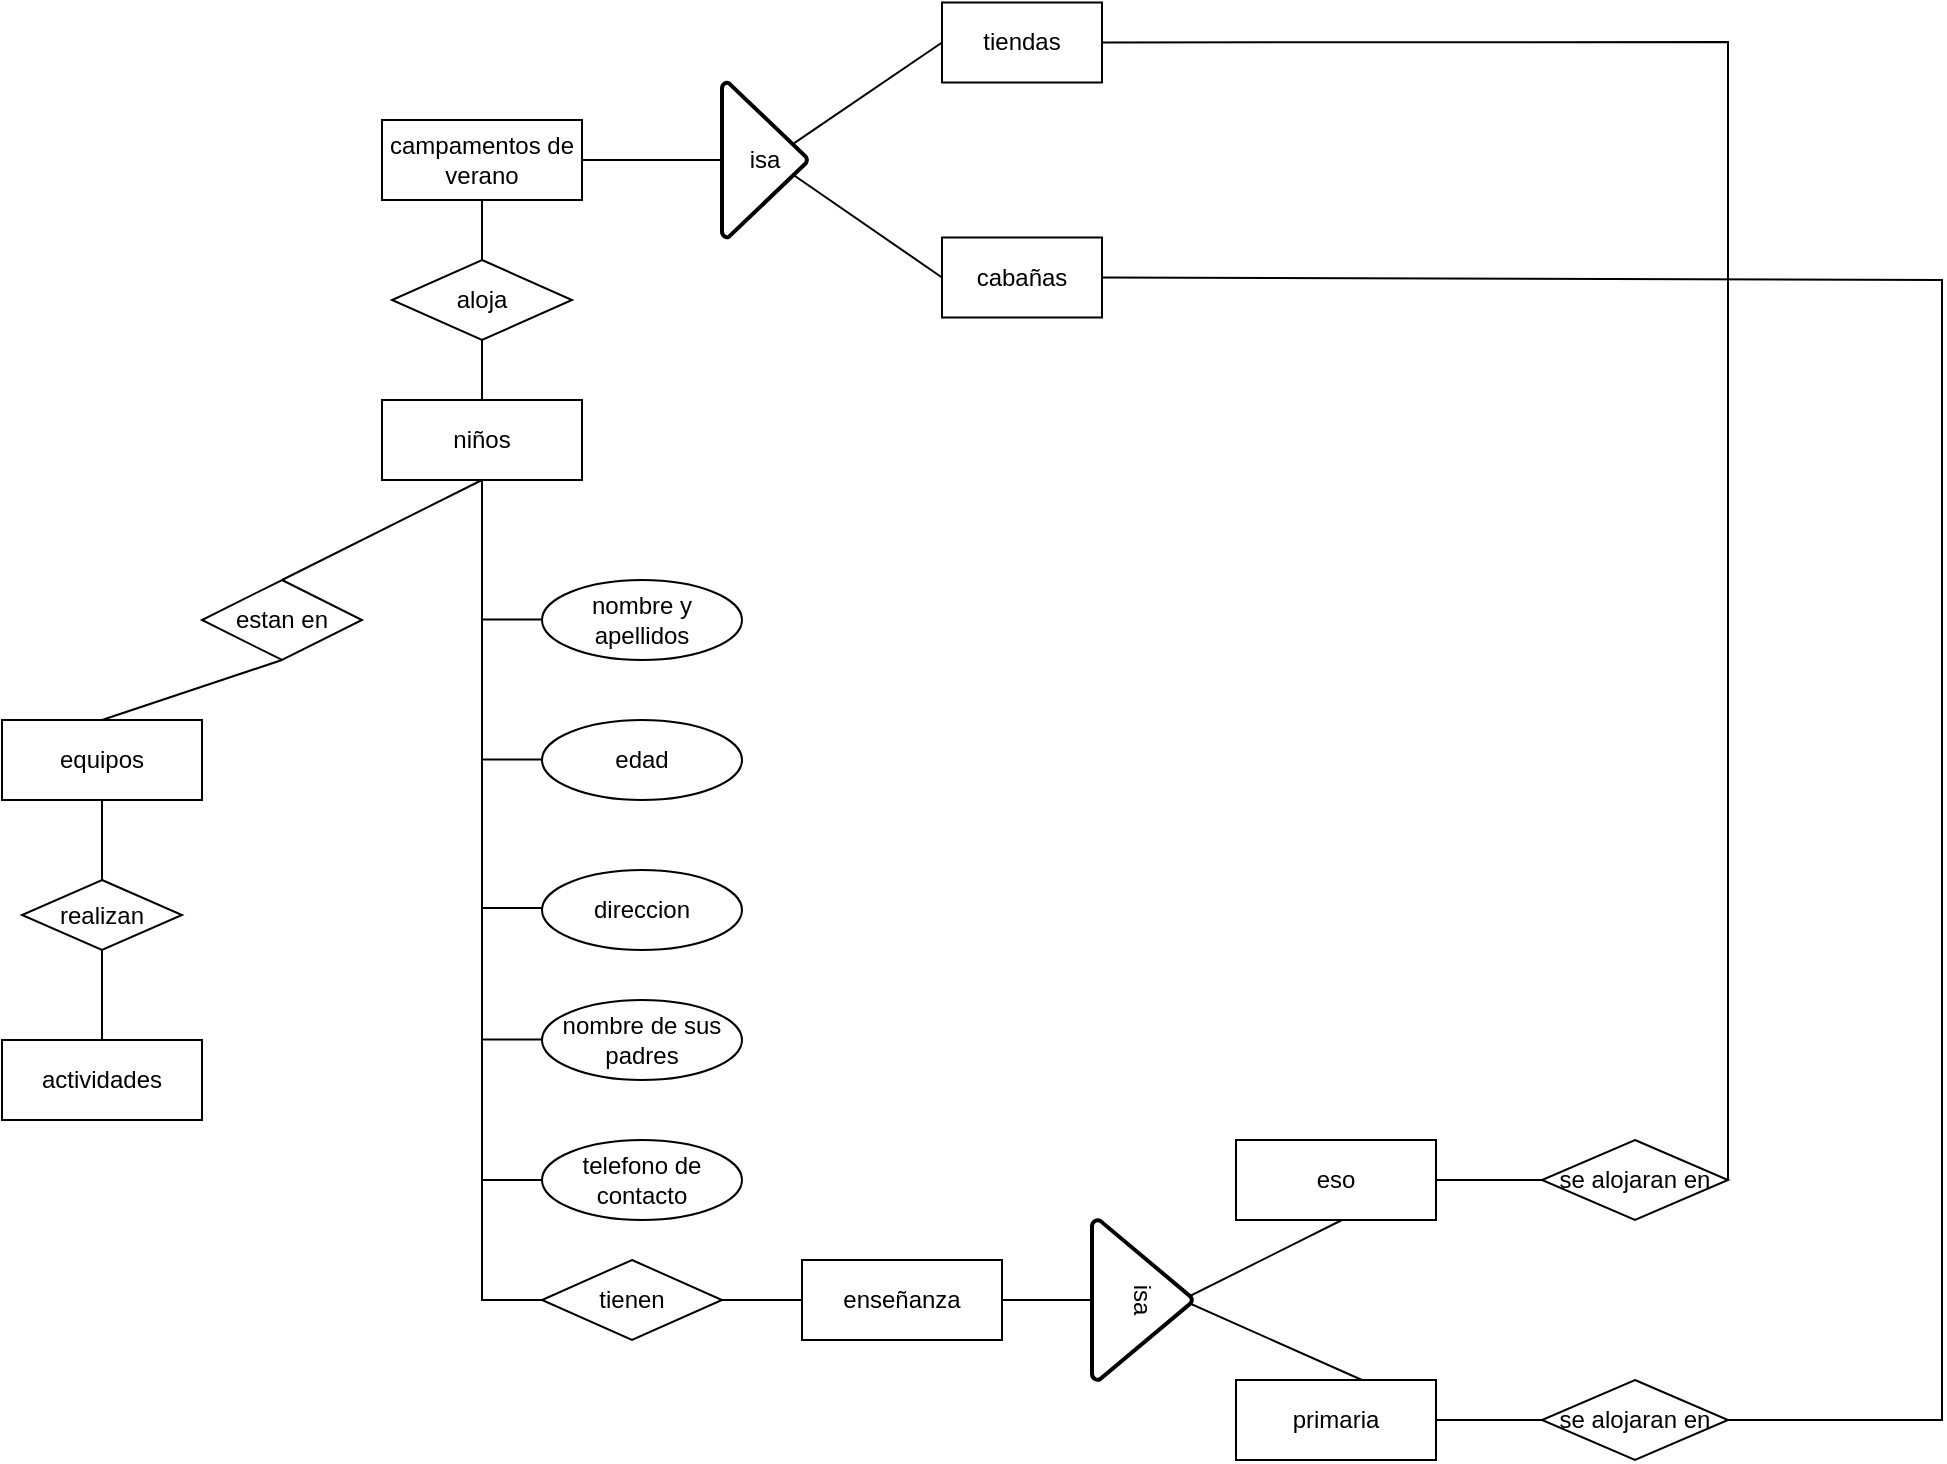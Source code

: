 <mxfile version="22.0.3" type="device">
  <diagram name="Página-1" id="S-wdcq74vXQjCi6a9etA">
    <mxGraphModel dx="791" dy="919" grid="1" gridSize="10" guides="1" tooltips="1" connect="1" arrows="1" fold="1" page="1" pageScale="1" pageWidth="827" pageHeight="1169" math="0" shadow="0">
      <root>
        <mxCell id="0" />
        <mxCell id="1" parent="0" />
        <mxCell id="uVGY0CKynNn2OSyf4m-9-3" value="campamentos de verano" style="whiteSpace=wrap;html=1;align=center;" vertex="1" parent="1">
          <mxGeometry x="300" y="190" width="100" height="40" as="geometry" />
        </mxCell>
        <mxCell id="uVGY0CKynNn2OSyf4m-9-4" value="niños" style="whiteSpace=wrap;html=1;align=center;" vertex="1" parent="1">
          <mxGeometry x="300" y="330" width="100" height="40" as="geometry" />
        </mxCell>
        <mxCell id="uVGY0CKynNn2OSyf4m-9-6" value="" style="endArrow=none;html=1;rounded=0;exitX=0.5;exitY=1;exitDx=0;exitDy=0;entryX=0.5;entryY=0;entryDx=0;entryDy=0;" edge="1" parent="1" source="uVGY0CKynNn2OSyf4m-9-3" target="uVGY0CKynNn2OSyf4m-9-4">
          <mxGeometry relative="1" as="geometry">
            <mxPoint x="290" y="430" as="sourcePoint" />
            <mxPoint x="450" y="430" as="targetPoint" />
          </mxGeometry>
        </mxCell>
        <mxCell id="uVGY0CKynNn2OSyf4m-9-5" value="aloja" style="shape=rhombus;perimeter=rhombusPerimeter;whiteSpace=wrap;html=1;align=center;" vertex="1" parent="1">
          <mxGeometry x="305" y="260" width="90" height="40" as="geometry" />
        </mxCell>
        <mxCell id="uVGY0CKynNn2OSyf4m-9-10" value="nombre y apellidos" style="ellipse;whiteSpace=wrap;html=1;align=center;" vertex="1" parent="1">
          <mxGeometry x="380" y="420" width="100" height="40" as="geometry" />
        </mxCell>
        <mxCell id="uVGY0CKynNn2OSyf4m-9-11" value="edad" style="ellipse;whiteSpace=wrap;html=1;align=center;" vertex="1" parent="1">
          <mxGeometry x="380" y="490" width="100" height="40" as="geometry" />
        </mxCell>
        <mxCell id="uVGY0CKynNn2OSyf4m-9-12" value="direccion" style="ellipse;whiteSpace=wrap;html=1;align=center;" vertex="1" parent="1">
          <mxGeometry x="380" y="565" width="100" height="40" as="geometry" />
        </mxCell>
        <mxCell id="uVGY0CKynNn2OSyf4m-9-13" value="nombre de sus padres" style="ellipse;whiteSpace=wrap;html=1;align=center;" vertex="1" parent="1">
          <mxGeometry x="380" y="630" width="100" height="40" as="geometry" />
        </mxCell>
        <mxCell id="uVGY0CKynNn2OSyf4m-9-14" value="telefono de contacto" style="ellipse;whiteSpace=wrap;html=1;align=center;" vertex="1" parent="1">
          <mxGeometry x="380" y="700" width="100" height="40" as="geometry" />
        </mxCell>
        <mxCell id="uVGY0CKynNn2OSyf4m-9-16" value="" style="endArrow=none;html=1;rounded=0;exitX=0.5;exitY=1;exitDx=0;exitDy=0;entryX=0;entryY=0.5;entryDx=0;entryDy=0;" edge="1" parent="1">
          <mxGeometry relative="1" as="geometry">
            <mxPoint x="350" y="370" as="sourcePoint" />
            <mxPoint x="380.0" y="780" as="targetPoint" />
            <Array as="points">
              <mxPoint x="350" y="780" />
            </Array>
          </mxGeometry>
        </mxCell>
        <mxCell id="uVGY0CKynNn2OSyf4m-9-18" value="" style="endArrow=none;html=1;rounded=0;entryX=0;entryY=0.5;entryDx=0;entryDy=0;" edge="1" parent="1" target="uVGY0CKynNn2OSyf4m-9-14">
          <mxGeometry relative="1" as="geometry">
            <mxPoint x="350" y="720" as="sourcePoint" />
            <mxPoint x="180" y="560" as="targetPoint" />
          </mxGeometry>
        </mxCell>
        <mxCell id="uVGY0CKynNn2OSyf4m-9-19" value="" style="endArrow=none;html=1;rounded=0;entryX=0;entryY=0.5;entryDx=0;entryDy=0;" edge="1" parent="1">
          <mxGeometry relative="1" as="geometry">
            <mxPoint x="350" y="649.76" as="sourcePoint" />
            <mxPoint x="380" y="649.76" as="targetPoint" />
          </mxGeometry>
        </mxCell>
        <mxCell id="uVGY0CKynNn2OSyf4m-9-23" value="" style="endArrow=none;html=1;rounded=0;entryX=0;entryY=0.5;entryDx=0;entryDy=0;" edge="1" parent="1">
          <mxGeometry relative="1" as="geometry">
            <mxPoint x="350" y="584" as="sourcePoint" />
            <mxPoint x="380" y="584" as="targetPoint" />
          </mxGeometry>
        </mxCell>
        <mxCell id="uVGY0CKynNn2OSyf4m-9-24" value="" style="endArrow=none;html=1;rounded=0;entryX=0;entryY=0.5;entryDx=0;entryDy=0;" edge="1" parent="1">
          <mxGeometry relative="1" as="geometry">
            <mxPoint x="350" y="509.76" as="sourcePoint" />
            <mxPoint x="380" y="509.76" as="targetPoint" />
          </mxGeometry>
        </mxCell>
        <mxCell id="uVGY0CKynNn2OSyf4m-9-25" value="" style="endArrow=none;html=1;rounded=0;entryX=0;entryY=0.5;entryDx=0;entryDy=0;" edge="1" parent="1">
          <mxGeometry relative="1" as="geometry">
            <mxPoint x="350" y="439.76" as="sourcePoint" />
            <mxPoint x="380" y="439.76" as="targetPoint" />
          </mxGeometry>
        </mxCell>
        <mxCell id="uVGY0CKynNn2OSyf4m-9-26" value="tienen" style="shape=rhombus;perimeter=rhombusPerimeter;whiteSpace=wrap;html=1;align=center;" vertex="1" parent="1">
          <mxGeometry x="380" y="760" width="90" height="40" as="geometry" />
        </mxCell>
        <mxCell id="uVGY0CKynNn2OSyf4m-9-27" value="enseñanza" style="whiteSpace=wrap;html=1;align=center;" vertex="1" parent="1">
          <mxGeometry x="510" y="760" width="100" height="40" as="geometry" />
        </mxCell>
        <mxCell id="uVGY0CKynNn2OSyf4m-9-28" value="" style="endArrow=none;html=1;rounded=0;exitX=1;exitY=0.5;exitDx=0;exitDy=0;" edge="1" parent="1" source="uVGY0CKynNn2OSyf4m-9-26" target="uVGY0CKynNn2OSyf4m-9-27">
          <mxGeometry relative="1" as="geometry">
            <mxPoint x="410" y="590" as="sourcePoint" />
            <mxPoint x="570" y="590" as="targetPoint" />
          </mxGeometry>
        </mxCell>
        <mxCell id="uVGY0CKynNn2OSyf4m-9-32" value="" style="endArrow=none;html=1;rounded=0;exitX=1;exitY=0.5;exitDx=0;exitDy=0;entryX=0.5;entryY=1;entryDx=0;entryDy=0;" edge="1" parent="1" source="uVGY0CKynNn2OSyf4m-9-27">
          <mxGeometry relative="1" as="geometry">
            <mxPoint x="640" y="620" as="sourcePoint" />
            <mxPoint x="780" y="740" as="targetPoint" />
            <Array as="points">
              <mxPoint x="700" y="780" />
            </Array>
          </mxGeometry>
        </mxCell>
        <mxCell id="uVGY0CKynNn2OSyf4m-9-33" value="" style="endArrow=none;html=1;rounded=0;entryX=0.5;entryY=0;entryDx=0;entryDy=0;" edge="1" parent="1" source="uVGY0CKynNn2OSyf4m-9-39">
          <mxGeometry relative="1" as="geometry">
            <mxPoint x="610" y="780" as="sourcePoint" />
            <mxPoint x="790" y="820" as="targetPoint" />
            <Array as="points">
              <mxPoint x="700" y="780" />
            </Array>
          </mxGeometry>
        </mxCell>
        <mxCell id="uVGY0CKynNn2OSyf4m-9-37" value="eso" style="whiteSpace=wrap;html=1;align=center;" vertex="1" parent="1">
          <mxGeometry x="727" y="700" width="100" height="40" as="geometry" />
        </mxCell>
        <mxCell id="uVGY0CKynNn2OSyf4m-9-38" value="primaria" style="whiteSpace=wrap;html=1;align=center;" vertex="1" parent="1">
          <mxGeometry x="727" y="820" width="100" height="40" as="geometry" />
        </mxCell>
        <mxCell id="uVGY0CKynNn2OSyf4m-9-40" value="" style="endArrow=none;html=1;rounded=0;entryX=0.5;entryY=0;entryDx=0;entryDy=0;" edge="1" parent="1" target="uVGY0CKynNn2OSyf4m-9-39">
          <mxGeometry relative="1" as="geometry">
            <mxPoint x="610" y="780" as="sourcePoint" />
            <mxPoint x="790" y="820" as="targetPoint" />
            <Array as="points" />
          </mxGeometry>
        </mxCell>
        <mxCell id="uVGY0CKynNn2OSyf4m-9-39" value="isa" style="strokeWidth=2;html=1;shape=mxgraph.flowchart.extract_or_measurement;whiteSpace=wrap;rotation=90;" vertex="1" parent="1">
          <mxGeometry x="640" y="755" width="80" height="50" as="geometry" />
        </mxCell>
        <mxCell id="uVGY0CKynNn2OSyf4m-9-42" value="isa" style="strokeWidth=2;html=1;shape=mxgraph.flowchart.extract_or_measurement;whiteSpace=wrap;direction=south;" vertex="1" parent="1">
          <mxGeometry x="470" y="171.25" width="42.5" height="77.5" as="geometry" />
        </mxCell>
        <mxCell id="uVGY0CKynNn2OSyf4m-9-43" value="tiendas" style="whiteSpace=wrap;html=1;align=center;" vertex="1" parent="1">
          <mxGeometry x="580" y="131.25" width="80" height="40" as="geometry" />
        </mxCell>
        <mxCell id="uVGY0CKynNn2OSyf4m-9-44" value="cabañas" style="whiteSpace=wrap;html=1;align=center;" vertex="1" parent="1">
          <mxGeometry x="580" y="248.75" width="80" height="40" as="geometry" />
        </mxCell>
        <mxCell id="uVGY0CKynNn2OSyf4m-9-45" value="" style="endArrow=none;html=1;rounded=0;exitX=1;exitY=0.5;exitDx=0;exitDy=0;" edge="1" parent="1" source="uVGY0CKynNn2OSyf4m-9-3" target="uVGY0CKynNn2OSyf4m-9-42">
          <mxGeometry relative="1" as="geometry">
            <mxPoint x="280" y="400" as="sourcePoint" />
            <mxPoint x="440" y="400" as="targetPoint" />
          </mxGeometry>
        </mxCell>
        <mxCell id="uVGY0CKynNn2OSyf4m-9-47" value="" style="endArrow=none;html=1;rounded=0;exitX=0.393;exitY=0.155;exitDx=0;exitDy=0;exitPerimeter=0;entryX=0;entryY=0.5;entryDx=0;entryDy=0;" edge="1" parent="1" source="uVGY0CKynNn2OSyf4m-9-42" target="uVGY0CKynNn2OSyf4m-9-43">
          <mxGeometry relative="1" as="geometry">
            <mxPoint x="280" y="400" as="sourcePoint" />
            <mxPoint x="440" y="400" as="targetPoint" />
          </mxGeometry>
        </mxCell>
        <mxCell id="uVGY0CKynNn2OSyf4m-9-48" value="" style="endArrow=none;html=1;rounded=0;exitX=0.59;exitY=0.176;exitDx=0;exitDy=0;exitPerimeter=0;entryX=0;entryY=0.5;entryDx=0;entryDy=0;" edge="1" parent="1" source="uVGY0CKynNn2OSyf4m-9-42" target="uVGY0CKynNn2OSyf4m-9-44">
          <mxGeometry relative="1" as="geometry">
            <mxPoint x="280" y="400" as="sourcePoint" />
            <mxPoint x="440" y="400" as="targetPoint" />
          </mxGeometry>
        </mxCell>
        <mxCell id="uVGY0CKynNn2OSyf4m-9-49" value="se alojaran en" style="shape=rhombus;perimeter=rhombusPerimeter;whiteSpace=wrap;html=1;align=center;" vertex="1" parent="1">
          <mxGeometry x="880" y="700" width="93" height="40" as="geometry" />
        </mxCell>
        <mxCell id="uVGY0CKynNn2OSyf4m-9-50" value="se alojaran en" style="shape=rhombus;perimeter=rhombusPerimeter;whiteSpace=wrap;html=1;align=center;" vertex="1" parent="1">
          <mxGeometry x="880" y="820" width="93" height="40" as="geometry" />
        </mxCell>
        <mxCell id="uVGY0CKynNn2OSyf4m-9-51" value="" style="endArrow=none;html=1;rounded=0;exitX=1;exitY=0.5;exitDx=0;exitDy=0;entryX=0;entryY=0.5;entryDx=0;entryDy=0;" edge="1" parent="1" source="uVGY0CKynNn2OSyf4m-9-37" target="uVGY0CKynNn2OSyf4m-9-49">
          <mxGeometry relative="1" as="geometry">
            <mxPoint x="650" y="460" as="sourcePoint" />
            <mxPoint x="810" y="460" as="targetPoint" />
          </mxGeometry>
        </mxCell>
        <mxCell id="uVGY0CKynNn2OSyf4m-9-52" value="" style="endArrow=none;html=1;rounded=0;exitX=1;exitY=0.5;exitDx=0;exitDy=0;entryX=0;entryY=0.5;entryDx=0;entryDy=0;" edge="1" parent="1" source="uVGY0CKynNn2OSyf4m-9-38" target="uVGY0CKynNn2OSyf4m-9-50">
          <mxGeometry relative="1" as="geometry">
            <mxPoint x="650" y="600" as="sourcePoint" />
            <mxPoint x="810" y="600" as="targetPoint" />
          </mxGeometry>
        </mxCell>
        <mxCell id="uVGY0CKynNn2OSyf4m-9-53" value="" style="endArrow=none;html=1;rounded=0;exitX=1;exitY=0.5;exitDx=0;exitDy=0;entryX=1;entryY=0.5;entryDx=0;entryDy=0;" edge="1" parent="1" source="uVGY0CKynNn2OSyf4m-9-50" target="uVGY0CKynNn2OSyf4m-9-44">
          <mxGeometry relative="1" as="geometry">
            <mxPoint x="650" y="600" as="sourcePoint" />
            <mxPoint x="810" y="600" as="targetPoint" />
            <Array as="points">
              <mxPoint x="1080" y="840" />
              <mxPoint x="1080" y="270" />
            </Array>
          </mxGeometry>
        </mxCell>
        <mxCell id="uVGY0CKynNn2OSyf4m-9-54" value="" style="endArrow=none;html=1;rounded=0;exitX=1;exitY=0.5;exitDx=0;exitDy=0;entryX=1;entryY=0.5;entryDx=0;entryDy=0;" edge="1" parent="1" source="uVGY0CKynNn2OSyf4m-9-49" target="uVGY0CKynNn2OSyf4m-9-43">
          <mxGeometry relative="1" as="geometry">
            <mxPoint x="860" y="690" as="sourcePoint" />
            <mxPoint x="1020" y="690" as="targetPoint" />
            <Array as="points">
              <mxPoint x="973" y="151" />
            </Array>
          </mxGeometry>
        </mxCell>
        <mxCell id="uVGY0CKynNn2OSyf4m-9-57" value="equipos" style="whiteSpace=wrap;html=1;align=center;" vertex="1" parent="1">
          <mxGeometry x="110" y="490" width="100" height="40" as="geometry" />
        </mxCell>
        <mxCell id="uVGY0CKynNn2OSyf4m-9-58" value="" style="endArrow=none;html=1;rounded=0;exitX=0.5;exitY=0;exitDx=0;exitDy=0;entryX=0.5;entryY=1;entryDx=0;entryDy=0;" edge="1" parent="1" source="uVGY0CKynNn2OSyf4m-9-55" target="uVGY0CKynNn2OSyf4m-9-4">
          <mxGeometry relative="1" as="geometry">
            <mxPoint x="230" y="490" as="sourcePoint" />
            <mxPoint x="390" y="490" as="targetPoint" />
          </mxGeometry>
        </mxCell>
        <mxCell id="uVGY0CKynNn2OSyf4m-9-59" value="" style="endArrow=none;html=1;rounded=0;exitX=0.5;exitY=0;exitDx=0;exitDy=0;entryX=0.5;entryY=1;entryDx=0;entryDy=0;" edge="1" parent="1" source="uVGY0CKynNn2OSyf4m-9-57" target="uVGY0CKynNn2OSyf4m-9-55">
          <mxGeometry relative="1" as="geometry">
            <mxPoint x="160" y="490" as="sourcePoint" />
            <mxPoint x="350" y="370" as="targetPoint" />
          </mxGeometry>
        </mxCell>
        <mxCell id="uVGY0CKynNn2OSyf4m-9-55" value="estan en" style="shape=rhombus;perimeter=rhombusPerimeter;whiteSpace=wrap;html=1;align=center;" vertex="1" parent="1">
          <mxGeometry x="210" y="420" width="80" height="40" as="geometry" />
        </mxCell>
        <mxCell id="uVGY0CKynNn2OSyf4m-9-61" value="actividades" style="whiteSpace=wrap;html=1;align=center;" vertex="1" parent="1">
          <mxGeometry x="110" y="650" width="100" height="40" as="geometry" />
        </mxCell>
        <mxCell id="uVGY0CKynNn2OSyf4m-9-62" value="" style="endArrow=none;html=1;rounded=0;exitX=0.5;exitY=1;exitDx=0;exitDy=0;entryX=0.5;entryY=0;entryDx=0;entryDy=0;" edge="1" parent="1" source="uVGY0CKynNn2OSyf4m-9-57" target="uVGY0CKynNn2OSyf4m-9-61">
          <mxGeometry relative="1" as="geometry">
            <mxPoint x="230" y="490" as="sourcePoint" />
            <mxPoint x="390" y="490" as="targetPoint" />
          </mxGeometry>
        </mxCell>
        <mxCell id="uVGY0CKynNn2OSyf4m-9-60" value="realizan" style="shape=rhombus;perimeter=rhombusPerimeter;whiteSpace=wrap;html=1;align=center;" vertex="1" parent="1">
          <mxGeometry x="120" y="570" width="80" height="35" as="geometry" />
        </mxCell>
      </root>
    </mxGraphModel>
  </diagram>
</mxfile>
